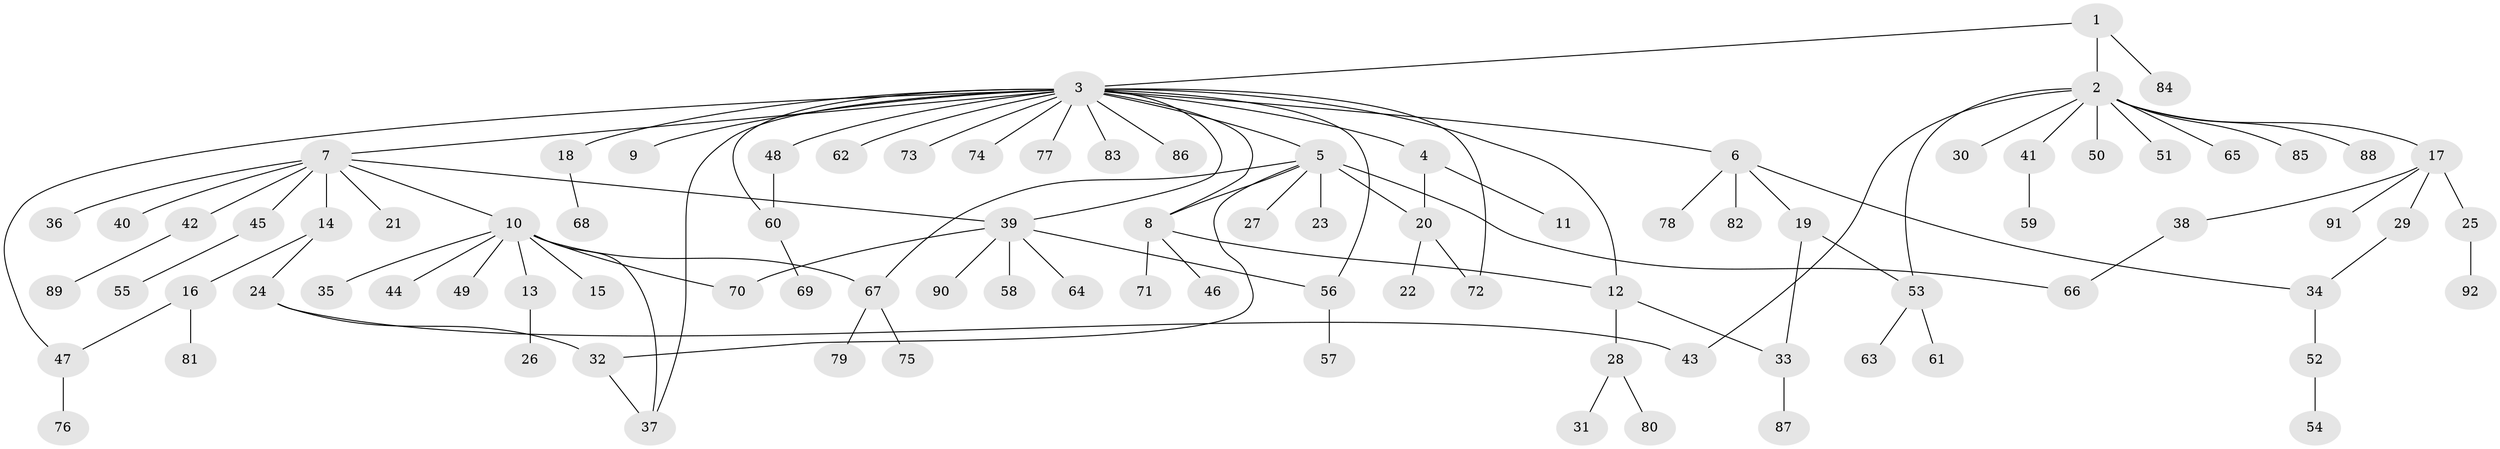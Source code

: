 // coarse degree distribution, {2: 0.1791044776119403, 10: 0.014925373134328358, 22: 0.014925373134328358, 7: 0.014925373134328358, 6: 0.029850746268656716, 8: 0.029850746268656716, 4: 0.04477611940298507, 1: 0.5522388059701493, 5: 0.014925373134328358, 3: 0.1044776119402985}
// Generated by graph-tools (version 1.1) at 2025/23/03/03/25 07:23:50]
// undirected, 92 vertices, 109 edges
graph export_dot {
graph [start="1"]
  node [color=gray90,style=filled];
  1;
  2;
  3;
  4;
  5;
  6;
  7;
  8;
  9;
  10;
  11;
  12;
  13;
  14;
  15;
  16;
  17;
  18;
  19;
  20;
  21;
  22;
  23;
  24;
  25;
  26;
  27;
  28;
  29;
  30;
  31;
  32;
  33;
  34;
  35;
  36;
  37;
  38;
  39;
  40;
  41;
  42;
  43;
  44;
  45;
  46;
  47;
  48;
  49;
  50;
  51;
  52;
  53;
  54;
  55;
  56;
  57;
  58;
  59;
  60;
  61;
  62;
  63;
  64;
  65;
  66;
  67;
  68;
  69;
  70;
  71;
  72;
  73;
  74;
  75;
  76;
  77;
  78;
  79;
  80;
  81;
  82;
  83;
  84;
  85;
  86;
  87;
  88;
  89;
  90;
  91;
  92;
  1 -- 2;
  1 -- 3;
  1 -- 84;
  2 -- 17;
  2 -- 30;
  2 -- 41;
  2 -- 43;
  2 -- 50;
  2 -- 51;
  2 -- 53;
  2 -- 65;
  2 -- 85;
  2 -- 88;
  3 -- 4;
  3 -- 5;
  3 -- 6;
  3 -- 7;
  3 -- 8;
  3 -- 9;
  3 -- 12;
  3 -- 18;
  3 -- 37;
  3 -- 39;
  3 -- 47;
  3 -- 48;
  3 -- 56;
  3 -- 60;
  3 -- 62;
  3 -- 72;
  3 -- 73;
  3 -- 74;
  3 -- 77;
  3 -- 83;
  3 -- 86;
  4 -- 11;
  4 -- 20;
  5 -- 8;
  5 -- 20;
  5 -- 23;
  5 -- 27;
  5 -- 32;
  5 -- 66;
  5 -- 67;
  6 -- 19;
  6 -- 34;
  6 -- 78;
  6 -- 82;
  7 -- 10;
  7 -- 14;
  7 -- 21;
  7 -- 36;
  7 -- 39;
  7 -- 40;
  7 -- 42;
  7 -- 45;
  8 -- 12;
  8 -- 46;
  8 -- 71;
  10 -- 13;
  10 -- 15;
  10 -- 35;
  10 -- 37;
  10 -- 44;
  10 -- 49;
  10 -- 67;
  10 -- 70;
  12 -- 28;
  12 -- 33;
  13 -- 26;
  14 -- 16;
  14 -- 24;
  16 -- 47;
  16 -- 81;
  17 -- 25;
  17 -- 29;
  17 -- 38;
  17 -- 91;
  18 -- 68;
  19 -- 33;
  19 -- 53;
  20 -- 22;
  20 -- 72;
  24 -- 32;
  24 -- 43;
  25 -- 92;
  28 -- 31;
  28 -- 80;
  29 -- 34;
  32 -- 37;
  33 -- 87;
  34 -- 52;
  38 -- 66;
  39 -- 56;
  39 -- 58;
  39 -- 64;
  39 -- 70;
  39 -- 90;
  41 -- 59;
  42 -- 89;
  45 -- 55;
  47 -- 76;
  48 -- 60;
  52 -- 54;
  53 -- 61;
  53 -- 63;
  56 -- 57;
  60 -- 69;
  67 -- 75;
  67 -- 79;
}
